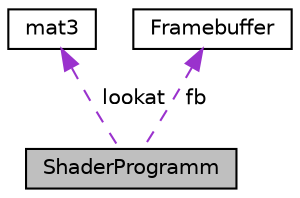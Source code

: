 digraph "ShaderProgramm"
{
  edge [fontname="Helvetica",fontsize="10",labelfontname="Helvetica",labelfontsize="10"];
  node [fontname="Helvetica",fontsize="10",shape=record];
  Node1 [label="ShaderProgramm",height=0.2,width=0.4,color="black", fillcolor="grey75", style="filled", fontcolor="black"];
  Node2 -> Node1 [dir="back",color="darkorchid3",fontsize="10",style="dashed",label=" lookat" ,fontname="Helvetica"];
  Node2 [label="mat3",height=0.2,width=0.4,color="black", fillcolor="white", style="filled",URL="$classmat3.html",tooltip="3x3 Matrix for storing float variables "];
  Node3 -> Node1 [dir="back",color="darkorchid3",fontsize="10",style="dashed",label=" fb" ,fontname="Helvetica"];
  Node3 [label="Framebuffer",height=0.2,width=0.4,color="black", fillcolor="white", style="filled",URL="$classFramebuffer.html",tooltip="Class for interaction with the screen through fb0. "];
}
